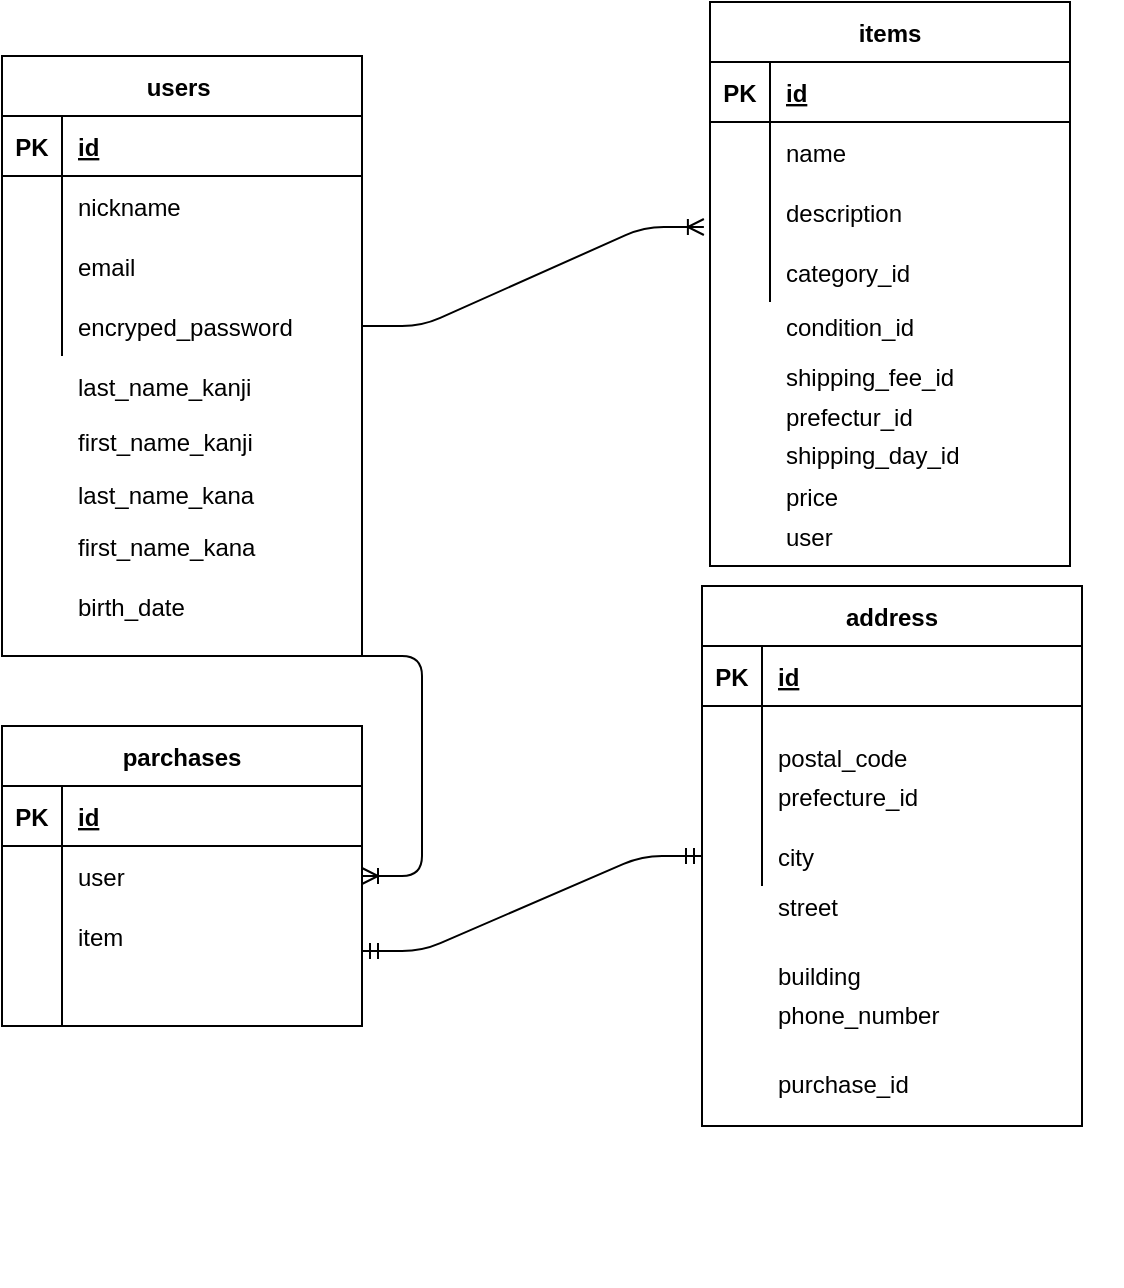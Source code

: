 <mxfile>
    <diagram id="QzKg0W-aCAbnf5n8gHCa" name="ページ1">
        <mxGraphModel dx="1188" dy="561" grid="1" gridSize="10" guides="1" tooltips="1" connect="1" arrows="1" fold="1" page="1" pageScale="1" pageWidth="827" pageHeight="1169" math="0" shadow="0">
            <root>
                <mxCell id="0"/>
                <mxCell id="1" parent="0"/>
                <mxCell id="c6RI3bk43dYXP0PyxnaF-76" value="" style="group" vertex="1" connectable="0" parent="1">
                    <mxGeometry x="60" y="105" width="190" height="615" as="geometry"/>
                </mxCell>
                <mxCell id="c6RI3bk43dYXP0PyxnaF-34" value="users " style="shape=table;startSize=30;container=1;collapsible=1;childLayout=tableLayout;fixedRows=1;rowLines=0;fontStyle=1;align=center;resizeLast=1;" vertex="1" parent="c6RI3bk43dYXP0PyxnaF-76">
                    <mxGeometry width="180" height="300" as="geometry"/>
                </mxCell>
                <mxCell id="c6RI3bk43dYXP0PyxnaF-35" value="" style="shape=tableRow;horizontal=0;startSize=0;swimlaneHead=0;swimlaneBody=0;fillColor=none;collapsible=0;dropTarget=0;points=[[0,0.5],[1,0.5]];portConstraint=eastwest;top=0;left=0;right=0;bottom=1;" vertex="1" parent="c6RI3bk43dYXP0PyxnaF-34">
                    <mxGeometry y="30" width="180" height="30" as="geometry"/>
                </mxCell>
                <mxCell id="c6RI3bk43dYXP0PyxnaF-36" value="PK" style="shape=partialRectangle;connectable=0;fillColor=none;top=0;left=0;bottom=0;right=0;fontStyle=1;overflow=hidden;" vertex="1" parent="c6RI3bk43dYXP0PyxnaF-35">
                    <mxGeometry width="30" height="30" as="geometry">
                        <mxRectangle width="30" height="30" as="alternateBounds"/>
                    </mxGeometry>
                </mxCell>
                <mxCell id="c6RI3bk43dYXP0PyxnaF-37" value="id" style="shape=partialRectangle;connectable=0;fillColor=none;top=0;left=0;bottom=0;right=0;align=left;spacingLeft=6;fontStyle=5;overflow=hidden;" vertex="1" parent="c6RI3bk43dYXP0PyxnaF-35">
                    <mxGeometry x="30" width="150" height="30" as="geometry">
                        <mxRectangle width="150" height="30" as="alternateBounds"/>
                    </mxGeometry>
                </mxCell>
                <mxCell id="c6RI3bk43dYXP0PyxnaF-38" value="" style="shape=tableRow;horizontal=0;startSize=0;swimlaneHead=0;swimlaneBody=0;fillColor=none;collapsible=0;dropTarget=0;points=[[0,0.5],[1,0.5]];portConstraint=eastwest;top=0;left=0;right=0;bottom=0;" vertex="1" parent="c6RI3bk43dYXP0PyxnaF-34">
                    <mxGeometry y="60" width="180" height="30" as="geometry"/>
                </mxCell>
                <mxCell id="c6RI3bk43dYXP0PyxnaF-39" value="" style="shape=partialRectangle;connectable=0;fillColor=none;top=0;left=0;bottom=0;right=0;editable=1;overflow=hidden;" vertex="1" parent="c6RI3bk43dYXP0PyxnaF-38">
                    <mxGeometry width="30" height="30" as="geometry">
                        <mxRectangle width="30" height="30" as="alternateBounds"/>
                    </mxGeometry>
                </mxCell>
                <mxCell id="c6RI3bk43dYXP0PyxnaF-40" value="nickname   " style="shape=partialRectangle;connectable=0;fillColor=none;top=0;left=0;bottom=0;right=0;align=left;spacingLeft=6;overflow=hidden;" vertex="1" parent="c6RI3bk43dYXP0PyxnaF-38">
                    <mxGeometry x="30" width="150" height="30" as="geometry">
                        <mxRectangle width="150" height="30" as="alternateBounds"/>
                    </mxGeometry>
                </mxCell>
                <mxCell id="c6RI3bk43dYXP0PyxnaF-41" value="" style="shape=tableRow;horizontal=0;startSize=0;swimlaneHead=0;swimlaneBody=0;fillColor=none;collapsible=0;dropTarget=0;points=[[0,0.5],[1,0.5]];portConstraint=eastwest;top=0;left=0;right=0;bottom=0;" vertex="1" parent="c6RI3bk43dYXP0PyxnaF-34">
                    <mxGeometry y="90" width="180" height="30" as="geometry"/>
                </mxCell>
                <mxCell id="c6RI3bk43dYXP0PyxnaF-42" value="" style="shape=partialRectangle;connectable=0;fillColor=none;top=0;left=0;bottom=0;right=0;editable=1;overflow=hidden;" vertex="1" parent="c6RI3bk43dYXP0PyxnaF-41">
                    <mxGeometry width="30" height="30" as="geometry">
                        <mxRectangle width="30" height="30" as="alternateBounds"/>
                    </mxGeometry>
                </mxCell>
                <mxCell id="c6RI3bk43dYXP0PyxnaF-43" value="email" style="shape=partialRectangle;connectable=0;fillColor=none;top=0;left=0;bottom=0;right=0;align=left;spacingLeft=6;overflow=hidden;" vertex="1" parent="c6RI3bk43dYXP0PyxnaF-41">
                    <mxGeometry x="30" width="150" height="30" as="geometry">
                        <mxRectangle width="150" height="30" as="alternateBounds"/>
                    </mxGeometry>
                </mxCell>
                <mxCell id="c6RI3bk43dYXP0PyxnaF-44" value="" style="shape=tableRow;horizontal=0;startSize=0;swimlaneHead=0;swimlaneBody=0;fillColor=none;collapsible=0;dropTarget=0;points=[[0,0.5],[1,0.5]];portConstraint=eastwest;top=0;left=0;right=0;bottom=0;" vertex="1" parent="c6RI3bk43dYXP0PyxnaF-34">
                    <mxGeometry y="120" width="180" height="30" as="geometry"/>
                </mxCell>
                <mxCell id="c6RI3bk43dYXP0PyxnaF-45" value="" style="shape=partialRectangle;connectable=0;fillColor=none;top=0;left=0;bottom=0;right=0;editable=1;overflow=hidden;" vertex="1" parent="c6RI3bk43dYXP0PyxnaF-44">
                    <mxGeometry width="30" height="30" as="geometry">
                        <mxRectangle width="30" height="30" as="alternateBounds"/>
                    </mxGeometry>
                </mxCell>
                <mxCell id="c6RI3bk43dYXP0PyxnaF-46" value="encryped_password" style="shape=partialRectangle;connectable=0;fillColor=none;top=0;left=0;bottom=0;right=0;align=left;spacingLeft=6;overflow=hidden;" vertex="1" parent="c6RI3bk43dYXP0PyxnaF-44">
                    <mxGeometry x="30" width="150" height="30" as="geometry">
                        <mxRectangle width="150" height="30" as="alternateBounds"/>
                    </mxGeometry>
                </mxCell>
                <mxCell id="c6RI3bk43dYXP0PyxnaF-73" value="last_name_kanji" style="shape=partialRectangle;connectable=0;fillColor=none;top=0;left=0;bottom=0;right=0;align=left;spacingLeft=6;overflow=hidden;" vertex="1" parent="c6RI3bk43dYXP0PyxnaF-76">
                    <mxGeometry x="30" y="144.998" width="150" height="39.828" as="geometry">
                        <mxRectangle width="150" height="30" as="alternateBounds"/>
                    </mxGeometry>
                </mxCell>
                <mxCell id="c6RI3bk43dYXP0PyxnaF-74" value="" style="shape=partialRectangle;connectable=0;fillColor=none;top=0;left=0;bottom=0;right=0;align=left;spacingLeft=6;overflow=hidden;" vertex="1" parent="c6RI3bk43dYXP0PyxnaF-76">
                    <mxGeometry x="30" y="238.966" width="150" height="39.828" as="geometry">
                        <mxRectangle width="150" height="30" as="alternateBounds"/>
                    </mxGeometry>
                </mxCell>
                <mxCell id="c6RI3bk43dYXP0PyxnaF-116" value="last_name_kana" style="shape=partialRectangle;connectable=0;fillColor=none;top=0;left=0;bottom=0;right=0;align=left;spacingLeft=6;overflow=hidden;" vertex="1" parent="c6RI3bk43dYXP0PyxnaF-76">
                    <mxGeometry x="30" y="199.136" width="150" height="39.828" as="geometry">
                        <mxRectangle width="150" height="30" as="alternateBounds"/>
                    </mxGeometry>
                </mxCell>
                <mxCell id="c6RI3bk43dYXP0PyxnaF-117" value="birth_date" style="shape=partialRectangle;connectable=0;fillColor=none;top=0;left=0;bottom=0;right=0;align=left;spacingLeft=6;overflow=hidden;" vertex="1" parent="c6RI3bk43dYXP0PyxnaF-76">
                    <mxGeometry x="30" y="255.003" width="150" height="39.828" as="geometry">
                        <mxRectangle width="150" height="30" as="alternateBounds"/>
                    </mxGeometry>
                </mxCell>
                <mxCell id="c6RI3bk43dYXP0PyxnaF-128" value="first_name_kanji" style="shape=partialRectangle;connectable=0;fillColor=none;top=0;left=0;bottom=0;right=0;align=left;spacingLeft=6;overflow=hidden;" vertex="1" parent="c6RI3bk43dYXP0PyxnaF-76">
                    <mxGeometry x="30" y="172.588" width="150" height="39.828" as="geometry">
                        <mxRectangle width="150" height="30" as="alternateBounds"/>
                    </mxGeometry>
                </mxCell>
                <mxCell id="c6RI3bk43dYXP0PyxnaF-129" value="first_name_kana" style="shape=partialRectangle;connectable=0;fillColor=none;top=0;left=0;bottom=0;right=0;align=left;spacingLeft=6;overflow=hidden;" vertex="1" parent="c6RI3bk43dYXP0PyxnaF-76">
                    <mxGeometry x="30" y="224.996" width="150" height="39.828" as="geometry">
                        <mxRectangle width="150" height="30" as="alternateBounds"/>
                    </mxGeometry>
                </mxCell>
                <mxCell id="c6RI3bk43dYXP0PyxnaF-82" value="" style="group" vertex="1" connectable="0" parent="c6RI3bk43dYXP0PyxnaF-76">
                    <mxGeometry y="335" width="180" height="280" as="geometry"/>
                </mxCell>
                <mxCell id="c6RI3bk43dYXP0PyxnaF-83" value="parchases" style="shape=table;startSize=30;container=1;collapsible=1;childLayout=tableLayout;fixedRows=1;rowLines=0;fontStyle=1;align=center;resizeLast=1;" vertex="1" parent="c6RI3bk43dYXP0PyxnaF-82">
                    <mxGeometry width="180" height="150" as="geometry"/>
                </mxCell>
                <mxCell id="c6RI3bk43dYXP0PyxnaF-84" value="" style="shape=tableRow;horizontal=0;startSize=0;swimlaneHead=0;swimlaneBody=0;fillColor=none;collapsible=0;dropTarget=0;points=[[0,0.5],[1,0.5]];portConstraint=eastwest;top=0;left=0;right=0;bottom=1;" vertex="1" parent="c6RI3bk43dYXP0PyxnaF-83">
                    <mxGeometry y="30" width="180" height="30" as="geometry"/>
                </mxCell>
                <mxCell id="c6RI3bk43dYXP0PyxnaF-85" value="PK" style="shape=partialRectangle;connectable=0;fillColor=none;top=0;left=0;bottom=0;right=0;fontStyle=1;overflow=hidden;" vertex="1" parent="c6RI3bk43dYXP0PyxnaF-84">
                    <mxGeometry width="30" height="30" as="geometry">
                        <mxRectangle width="30" height="30" as="alternateBounds"/>
                    </mxGeometry>
                </mxCell>
                <mxCell id="c6RI3bk43dYXP0PyxnaF-86" value="id" style="shape=partialRectangle;connectable=0;fillColor=none;top=0;left=0;bottom=0;right=0;align=left;spacingLeft=6;fontStyle=5;overflow=hidden;" vertex="1" parent="c6RI3bk43dYXP0PyxnaF-84">
                    <mxGeometry x="30" width="150" height="30" as="geometry">
                        <mxRectangle width="150" height="30" as="alternateBounds"/>
                    </mxGeometry>
                </mxCell>
                <mxCell id="c6RI3bk43dYXP0PyxnaF-87" value="" style="shape=tableRow;horizontal=0;startSize=0;swimlaneHead=0;swimlaneBody=0;fillColor=none;collapsible=0;dropTarget=0;points=[[0,0.5],[1,0.5]];portConstraint=eastwest;top=0;left=0;right=0;bottom=0;" vertex="1" parent="c6RI3bk43dYXP0PyxnaF-83">
                    <mxGeometry y="60" width="180" height="30" as="geometry"/>
                </mxCell>
                <mxCell id="c6RI3bk43dYXP0PyxnaF-88" value="" style="shape=partialRectangle;connectable=0;fillColor=none;top=0;left=0;bottom=0;right=0;editable=1;overflow=hidden;" vertex="1" parent="c6RI3bk43dYXP0PyxnaF-87">
                    <mxGeometry width="30" height="30" as="geometry">
                        <mxRectangle width="30" height="30" as="alternateBounds"/>
                    </mxGeometry>
                </mxCell>
                <mxCell id="c6RI3bk43dYXP0PyxnaF-89" value="user" style="shape=partialRectangle;connectable=0;fillColor=none;top=0;left=0;bottom=0;right=0;align=left;spacingLeft=6;overflow=hidden;" vertex="1" parent="c6RI3bk43dYXP0PyxnaF-87">
                    <mxGeometry x="30" width="150" height="30" as="geometry">
                        <mxRectangle width="150" height="30" as="alternateBounds"/>
                    </mxGeometry>
                </mxCell>
                <mxCell id="c6RI3bk43dYXP0PyxnaF-90" value="" style="shape=tableRow;horizontal=0;startSize=0;swimlaneHead=0;swimlaneBody=0;fillColor=none;collapsible=0;dropTarget=0;points=[[0,0.5],[1,0.5]];portConstraint=eastwest;top=0;left=0;right=0;bottom=0;" vertex="1" parent="c6RI3bk43dYXP0PyxnaF-83">
                    <mxGeometry y="90" width="180" height="30" as="geometry"/>
                </mxCell>
                <mxCell id="c6RI3bk43dYXP0PyxnaF-91" value="" style="shape=partialRectangle;connectable=0;fillColor=none;top=0;left=0;bottom=0;right=0;editable=1;overflow=hidden;" vertex="1" parent="c6RI3bk43dYXP0PyxnaF-90">
                    <mxGeometry width="30" height="30" as="geometry">
                        <mxRectangle width="30" height="30" as="alternateBounds"/>
                    </mxGeometry>
                </mxCell>
                <mxCell id="c6RI3bk43dYXP0PyxnaF-92" value="item" style="shape=partialRectangle;connectable=0;fillColor=none;top=0;left=0;bottom=0;right=0;align=left;spacingLeft=6;overflow=hidden;" vertex="1" parent="c6RI3bk43dYXP0PyxnaF-90">
                    <mxGeometry x="30" width="150" height="30" as="geometry">
                        <mxRectangle width="150" height="30" as="alternateBounds"/>
                    </mxGeometry>
                </mxCell>
                <mxCell id="c6RI3bk43dYXP0PyxnaF-93" value="" style="shape=tableRow;horizontal=0;startSize=0;swimlaneHead=0;swimlaneBody=0;fillColor=none;collapsible=0;dropTarget=0;points=[[0,0.5],[1,0.5]];portConstraint=eastwest;top=0;left=0;right=0;bottom=0;" vertex="1" parent="c6RI3bk43dYXP0PyxnaF-83">
                    <mxGeometry y="120" width="180" height="30" as="geometry"/>
                </mxCell>
                <mxCell id="c6RI3bk43dYXP0PyxnaF-94" value="" style="shape=partialRectangle;connectable=0;fillColor=none;top=0;left=0;bottom=0;right=0;editable=1;overflow=hidden;" vertex="1" parent="c6RI3bk43dYXP0PyxnaF-93">
                    <mxGeometry width="30" height="30" as="geometry">
                        <mxRectangle width="30" height="30" as="alternateBounds"/>
                    </mxGeometry>
                </mxCell>
                <mxCell id="c6RI3bk43dYXP0PyxnaF-95" value="" style="shape=partialRectangle;connectable=0;fillColor=none;top=0;left=0;bottom=0;right=0;align=left;spacingLeft=6;overflow=hidden;" vertex="1" parent="c6RI3bk43dYXP0PyxnaF-93">
                    <mxGeometry x="30" width="150" height="30" as="geometry">
                        <mxRectangle width="150" height="30" as="alternateBounds"/>
                    </mxGeometry>
                </mxCell>
                <mxCell id="c6RI3bk43dYXP0PyxnaF-96" value="" style="shape=partialRectangle;connectable=0;fillColor=none;top=0;left=0;bottom=0;right=0;align=left;spacingLeft=6;overflow=hidden;" vertex="1" parent="c6RI3bk43dYXP0PyxnaF-82">
                    <mxGeometry x="30" y="145" width="150" height="30" as="geometry">
                        <mxRectangle width="150" height="30" as="alternateBounds"/>
                    </mxGeometry>
                </mxCell>
                <mxCell id="c6RI3bk43dYXP0PyxnaF-125" value="" style="edgeStyle=entityRelationEdgeStyle;fontSize=12;html=1;endArrow=ERoneToMany;exitX=1;exitY=1;exitDx=0;exitDy=0;" edge="1" parent="c6RI3bk43dYXP0PyxnaF-76" source="c6RI3bk43dYXP0PyxnaF-34" target="c6RI3bk43dYXP0PyxnaF-83">
                    <mxGeometry width="100" height="100" relative="1" as="geometry">
                        <mxPoint x="100" y="235" as="sourcePoint"/>
                        <mxPoint x="-20" y="435" as="targetPoint"/>
                    </mxGeometry>
                </mxCell>
                <mxCell id="c6RI3bk43dYXP0PyxnaF-78" value="" style="shape=partialRectangle;connectable=0;fillColor=none;top=0;left=0;bottom=0;right=0;align=left;spacingLeft=6;overflow=hidden;" vertex="1" parent="1">
                    <mxGeometry x="310" y="320" width="150" height="30" as="geometry">
                        <mxRectangle width="150" height="30" as="alternateBounds"/>
                    </mxGeometry>
                </mxCell>
                <mxCell id="c6RI3bk43dYXP0PyxnaF-81" value="" style="group" vertex="1" connectable="0" parent="1">
                    <mxGeometry x="414" y="80" width="180" height="290" as="geometry"/>
                </mxCell>
                <mxCell id="c6RI3bk43dYXP0PyxnaF-77" value="condition_id" style="shape=partialRectangle;connectable=0;fillColor=none;top=0;left=0;bottom=0;right=0;align=left;spacingLeft=6;overflow=hidden;" vertex="1" parent="c6RI3bk43dYXP0PyxnaF-81">
                    <mxGeometry x="30" y="145" width="150" height="30" as="geometry">
                        <mxRectangle width="150" height="30" as="alternateBounds"/>
                    </mxGeometry>
                </mxCell>
                <mxCell id="c6RI3bk43dYXP0PyxnaF-79" value="price" style="shape=partialRectangle;connectable=0;fillColor=none;top=0;left=0;bottom=0;right=0;align=left;spacingLeft=6;overflow=hidden;" vertex="1" parent="c6RI3bk43dYXP0PyxnaF-81">
                    <mxGeometry x="30" y="230" width="150" height="30" as="geometry">
                        <mxRectangle width="150" height="30" as="alternateBounds"/>
                    </mxGeometry>
                </mxCell>
                <mxCell id="c6RI3bk43dYXP0PyxnaF-80" value="user" style="shape=partialRectangle;connectable=0;fillColor=none;top=0;left=0;bottom=0;right=0;align=left;spacingLeft=6;overflow=hidden;" vertex="1" parent="c6RI3bk43dYXP0PyxnaF-81">
                    <mxGeometry x="30" y="250" width="150" height="30" as="geometry">
                        <mxRectangle width="150" height="30" as="alternateBounds"/>
                    </mxGeometry>
                </mxCell>
                <mxCell id="c6RI3bk43dYXP0PyxnaF-120" value="" style="shape=partialRectangle;connectable=0;fillColor=none;top=0;left=0;bottom=0;right=0;align=left;spacingLeft=6;overflow=hidden;" vertex="1" parent="c6RI3bk43dYXP0PyxnaF-81">
                    <mxGeometry x="-94" y="260" width="150" height="30" as="geometry">
                        <mxRectangle width="150" height="30" as="alternateBounds"/>
                    </mxGeometry>
                </mxCell>
                <mxCell id="c6RI3bk43dYXP0PyxnaF-130" value="shipping_fee_id" style="shape=partialRectangle;connectable=0;fillColor=none;top=0;left=0;bottom=0;right=0;align=left;spacingLeft=6;overflow=hidden;" vertex="1" parent="c6RI3bk43dYXP0PyxnaF-81">
                    <mxGeometry x="30" y="170" width="150" height="30" as="geometry">
                        <mxRectangle width="150" height="30" as="alternateBounds"/>
                    </mxGeometry>
                </mxCell>
                <mxCell id="c6RI3bk43dYXP0PyxnaF-131" value="prefectur_id" style="shape=partialRectangle;connectable=0;fillColor=none;top=0;left=0;bottom=0;right=0;align=left;spacingLeft=6;overflow=hidden;" vertex="1" parent="c6RI3bk43dYXP0PyxnaF-81">
                    <mxGeometry x="30" y="190" width="150" height="30" as="geometry">
                        <mxRectangle width="150" height="30" as="alternateBounds"/>
                    </mxGeometry>
                </mxCell>
                <mxCell id="c6RI3bk43dYXP0PyxnaF-99" value="" style="group" vertex="1" connectable="0" parent="1">
                    <mxGeometry x="410" y="370" width="210" height="320" as="geometry"/>
                </mxCell>
                <mxCell id="c6RI3bk43dYXP0PyxnaF-100" value="address" style="shape=table;startSize=30;container=1;collapsible=1;childLayout=tableLayout;fixedRows=1;rowLines=0;fontStyle=1;align=center;resizeLast=1;" vertex="1" parent="c6RI3bk43dYXP0PyxnaF-99">
                    <mxGeometry width="190" height="270" as="geometry"/>
                </mxCell>
                <mxCell id="c6RI3bk43dYXP0PyxnaF-101" value="" style="shape=tableRow;horizontal=0;startSize=0;swimlaneHead=0;swimlaneBody=0;fillColor=none;collapsible=0;dropTarget=0;points=[[0,0.5],[1,0.5]];portConstraint=eastwest;top=0;left=0;right=0;bottom=1;" vertex="1" parent="c6RI3bk43dYXP0PyxnaF-100">
                    <mxGeometry y="30" width="190" height="30" as="geometry"/>
                </mxCell>
                <mxCell id="c6RI3bk43dYXP0PyxnaF-102" value="PK" style="shape=partialRectangle;connectable=0;fillColor=none;top=0;left=0;bottom=0;right=0;fontStyle=1;overflow=hidden;" vertex="1" parent="c6RI3bk43dYXP0PyxnaF-101">
                    <mxGeometry width="30" height="30" as="geometry">
                        <mxRectangle width="30" height="30" as="alternateBounds"/>
                    </mxGeometry>
                </mxCell>
                <mxCell id="c6RI3bk43dYXP0PyxnaF-103" value="id" style="shape=partialRectangle;connectable=0;fillColor=none;top=0;left=0;bottom=0;right=0;align=left;spacingLeft=6;fontStyle=5;overflow=hidden;" vertex="1" parent="c6RI3bk43dYXP0PyxnaF-101">
                    <mxGeometry x="30" width="160" height="30" as="geometry">
                        <mxRectangle width="160" height="30" as="alternateBounds"/>
                    </mxGeometry>
                </mxCell>
                <mxCell id="c6RI3bk43dYXP0PyxnaF-107" value="" style="shape=tableRow;horizontal=0;startSize=0;swimlaneHead=0;swimlaneBody=0;fillColor=none;collapsible=0;dropTarget=0;points=[[0,0.5],[1,0.5]];portConstraint=eastwest;top=0;left=0;right=0;bottom=0;" vertex="1" parent="c6RI3bk43dYXP0PyxnaF-100">
                    <mxGeometry y="60" width="190" height="30" as="geometry"/>
                </mxCell>
                <mxCell id="c6RI3bk43dYXP0PyxnaF-108" value="" style="shape=partialRectangle;connectable=0;fillColor=none;top=0;left=0;bottom=0;right=0;editable=1;overflow=hidden;" vertex="1" parent="c6RI3bk43dYXP0PyxnaF-107">
                    <mxGeometry width="30" height="30" as="geometry">
                        <mxRectangle width="30" height="30" as="alternateBounds"/>
                    </mxGeometry>
                </mxCell>
                <mxCell id="c6RI3bk43dYXP0PyxnaF-109" value="" style="shape=partialRectangle;connectable=0;fillColor=none;top=0;left=0;bottom=0;right=0;align=left;spacingLeft=6;overflow=hidden;" vertex="1" parent="c6RI3bk43dYXP0PyxnaF-107">
                    <mxGeometry x="30" width="160" height="30" as="geometry">
                        <mxRectangle width="160" height="30" as="alternateBounds"/>
                    </mxGeometry>
                </mxCell>
                <mxCell id="c6RI3bk43dYXP0PyxnaF-110" value="" style="shape=tableRow;horizontal=0;startSize=0;swimlaneHead=0;swimlaneBody=0;fillColor=none;collapsible=0;dropTarget=0;points=[[0,0.5],[1,0.5]];portConstraint=eastwest;top=0;left=0;right=0;bottom=0;" vertex="1" parent="c6RI3bk43dYXP0PyxnaF-100">
                    <mxGeometry y="90" width="190" height="30" as="geometry"/>
                </mxCell>
                <mxCell id="c6RI3bk43dYXP0PyxnaF-111" value="" style="shape=partialRectangle;connectable=0;fillColor=none;top=0;left=0;bottom=0;right=0;editable=1;overflow=hidden;" vertex="1" parent="c6RI3bk43dYXP0PyxnaF-110">
                    <mxGeometry width="30" height="30" as="geometry">
                        <mxRectangle width="30" height="30" as="alternateBounds"/>
                    </mxGeometry>
                </mxCell>
                <mxCell id="c6RI3bk43dYXP0PyxnaF-112" value="prefecture_id" style="shape=partialRectangle;connectable=0;fillColor=none;top=0;left=0;bottom=0;right=0;align=left;spacingLeft=6;overflow=hidden;" vertex="1" parent="c6RI3bk43dYXP0PyxnaF-110">
                    <mxGeometry x="30" width="160" height="30" as="geometry">
                        <mxRectangle width="160" height="30" as="alternateBounds"/>
                    </mxGeometry>
                </mxCell>
                <mxCell id="c6RI3bk43dYXP0PyxnaF-104" value="" style="shape=tableRow;horizontal=0;startSize=0;swimlaneHead=0;swimlaneBody=0;fillColor=none;collapsible=0;dropTarget=0;points=[[0,0.5],[1,0.5]];portConstraint=eastwest;top=0;left=0;right=0;bottom=0;" vertex="1" parent="c6RI3bk43dYXP0PyxnaF-100">
                    <mxGeometry y="120" width="190" height="30" as="geometry"/>
                </mxCell>
                <mxCell id="c6RI3bk43dYXP0PyxnaF-105" value="" style="shape=partialRectangle;connectable=0;fillColor=none;top=0;left=0;bottom=0;right=0;editable=1;overflow=hidden;" vertex="1" parent="c6RI3bk43dYXP0PyxnaF-104">
                    <mxGeometry width="30" height="30" as="geometry">
                        <mxRectangle width="30" height="30" as="alternateBounds"/>
                    </mxGeometry>
                </mxCell>
                <mxCell id="c6RI3bk43dYXP0PyxnaF-106" value="city" style="shape=partialRectangle;connectable=0;fillColor=none;top=0;left=0;bottom=0;right=0;align=left;spacingLeft=6;overflow=hidden;" vertex="1" parent="c6RI3bk43dYXP0PyxnaF-104">
                    <mxGeometry x="30" width="160" height="30" as="geometry">
                        <mxRectangle width="160" height="30" as="alternateBounds"/>
                    </mxGeometry>
                </mxCell>
                <mxCell id="c6RI3bk43dYXP0PyxnaF-113" value="postal_code" style="shape=partialRectangle;connectable=0;fillColor=none;top=0;left=0;bottom=0;right=0;align=left;spacingLeft=6;overflow=hidden;" vertex="1" parent="c6RI3bk43dYXP0PyxnaF-99">
                    <mxGeometry x="30" y="68.571" width="150" height="34.286" as="geometry">
                        <mxRectangle width="150" height="30" as="alternateBounds"/>
                    </mxGeometry>
                </mxCell>
                <mxCell id="c6RI3bk43dYXP0PyxnaF-114" value="street" style="shape=partialRectangle;connectable=0;fillColor=none;top=0;left=0;bottom=0;right=0;align=left;spacingLeft=6;overflow=hidden;" vertex="1" parent="c6RI3bk43dYXP0PyxnaF-99">
                    <mxGeometry x="30" y="142.859" width="150" height="34.286" as="geometry">
                        <mxRectangle width="150" height="30" as="alternateBounds"/>
                    </mxGeometry>
                </mxCell>
                <mxCell id="c6RI3bk43dYXP0PyxnaF-115" value="building" style="shape=partialRectangle;connectable=0;fillColor=none;top=0;left=0;bottom=0;right=0;align=left;spacingLeft=6;overflow=hidden;" vertex="1" parent="c6RI3bk43dYXP0PyxnaF-99">
                    <mxGeometry x="30" y="177.149" width="150" height="34.286" as="geometry">
                        <mxRectangle width="150" height="30" as="alternateBounds"/>
                    </mxGeometry>
                </mxCell>
                <mxCell id="c6RI3bk43dYXP0PyxnaF-118" value="phone_number" style="shape=partialRectangle;connectable=0;fillColor=none;top=0;left=0;bottom=0;right=0;align=left;spacingLeft=6;overflow=hidden;" vertex="1" parent="c6RI3bk43dYXP0PyxnaF-99">
                    <mxGeometry x="30" y="197" width="150" height="34.286" as="geometry">
                        <mxRectangle width="150" height="30" as="alternateBounds"/>
                    </mxGeometry>
                </mxCell>
                <mxCell id="c6RI3bk43dYXP0PyxnaF-119" value="purchase_id" style="shape=partialRectangle;connectable=0;fillColor=none;top=0;left=0;bottom=0;right=0;align=left;spacingLeft=6;overflow=hidden;" vertex="1" parent="c6RI3bk43dYXP0PyxnaF-99">
                    <mxGeometry x="30" y="231.286" width="150" height="34.286" as="geometry">
                        <mxRectangle width="150" height="30" as="alternateBounds"/>
                    </mxGeometry>
                </mxCell>
                <mxCell id="c6RI3bk43dYXP0PyxnaF-123" value="" style="edgeStyle=entityRelationEdgeStyle;fontSize=12;html=1;endArrow=ERoneToMany;exitX=1;exitY=0.5;exitDx=0;exitDy=0;entryX=-0.017;entryY=0.75;entryDx=0;entryDy=0;entryPerimeter=0;" edge="1" parent="1" source="c6RI3bk43dYXP0PyxnaF-44" target="c6RI3bk43dYXP0PyxnaF-28">
                    <mxGeometry width="100" height="100" relative="1" as="geometry">
                        <mxPoint x="280" y="310" as="sourcePoint"/>
                        <mxPoint x="370" y="550" as="targetPoint"/>
                    </mxGeometry>
                </mxCell>
                <mxCell id="c6RI3bk43dYXP0PyxnaF-127" value="" style="edgeStyle=entityRelationEdgeStyle;fontSize=12;html=1;endArrow=ERmandOne;startArrow=ERmandOne;exitX=1;exitY=0.75;exitDx=0;exitDy=0;entryX=0;entryY=0.5;entryDx=0;entryDy=0;" edge="1" parent="1" source="c6RI3bk43dYXP0PyxnaF-83" target="c6RI3bk43dYXP0PyxnaF-104">
                    <mxGeometry width="100" height="100" relative="1" as="geometry">
                        <mxPoint x="240" y="670" as="sourcePoint"/>
                        <mxPoint x="340" y="330" as="targetPoint"/>
                    </mxGeometry>
                </mxCell>
                <mxCell id="c6RI3bk43dYXP0PyxnaF-21" value="items" style="shape=table;startSize=30;container=1;collapsible=1;childLayout=tableLayout;fixedRows=1;rowLines=0;fontStyle=1;align=center;resizeLast=1;" vertex="1" parent="1">
                    <mxGeometry x="414" y="78" width="180" height="282" as="geometry"/>
                </mxCell>
                <mxCell id="c6RI3bk43dYXP0PyxnaF-22" value="" style="shape=tableRow;horizontal=0;startSize=0;swimlaneHead=0;swimlaneBody=0;fillColor=none;collapsible=0;dropTarget=0;points=[[0,0.5],[1,0.5]];portConstraint=eastwest;top=0;left=0;right=0;bottom=1;" vertex="1" parent="c6RI3bk43dYXP0PyxnaF-21">
                    <mxGeometry y="30" width="180" height="30" as="geometry"/>
                </mxCell>
                <mxCell id="c6RI3bk43dYXP0PyxnaF-23" value="PK" style="shape=partialRectangle;connectable=0;fillColor=none;top=0;left=0;bottom=0;right=0;fontStyle=1;overflow=hidden;" vertex="1" parent="c6RI3bk43dYXP0PyxnaF-22">
                    <mxGeometry width="30" height="30" as="geometry">
                        <mxRectangle width="30" height="30" as="alternateBounds"/>
                    </mxGeometry>
                </mxCell>
                <mxCell id="c6RI3bk43dYXP0PyxnaF-24" value="id" style="shape=partialRectangle;connectable=0;fillColor=none;top=0;left=0;bottom=0;right=0;align=left;spacingLeft=6;fontStyle=5;overflow=hidden;" vertex="1" parent="c6RI3bk43dYXP0PyxnaF-22">
                    <mxGeometry x="30" width="150" height="30" as="geometry">
                        <mxRectangle width="150" height="30" as="alternateBounds"/>
                    </mxGeometry>
                </mxCell>
                <mxCell id="c6RI3bk43dYXP0PyxnaF-25" value="" style="shape=tableRow;horizontal=0;startSize=0;swimlaneHead=0;swimlaneBody=0;fillColor=none;collapsible=0;dropTarget=0;points=[[0,0.5],[1,0.5]];portConstraint=eastwest;top=0;left=0;right=0;bottom=0;" vertex="1" parent="c6RI3bk43dYXP0PyxnaF-21">
                    <mxGeometry y="60" width="180" height="30" as="geometry"/>
                </mxCell>
                <mxCell id="c6RI3bk43dYXP0PyxnaF-26" value="" style="shape=partialRectangle;connectable=0;fillColor=none;top=0;left=0;bottom=0;right=0;editable=1;overflow=hidden;" vertex="1" parent="c6RI3bk43dYXP0PyxnaF-25">
                    <mxGeometry width="30" height="30" as="geometry">
                        <mxRectangle width="30" height="30" as="alternateBounds"/>
                    </mxGeometry>
                </mxCell>
                <mxCell id="c6RI3bk43dYXP0PyxnaF-27" value="name" style="shape=partialRectangle;connectable=0;fillColor=none;top=0;left=0;bottom=0;right=0;align=left;spacingLeft=6;overflow=hidden;" vertex="1" parent="c6RI3bk43dYXP0PyxnaF-25">
                    <mxGeometry x="30" width="150" height="30" as="geometry">
                        <mxRectangle width="150" height="30" as="alternateBounds"/>
                    </mxGeometry>
                </mxCell>
                <mxCell id="c6RI3bk43dYXP0PyxnaF-28" value="" style="shape=tableRow;horizontal=0;startSize=0;swimlaneHead=0;swimlaneBody=0;fillColor=none;collapsible=0;dropTarget=0;points=[[0,0.5],[1,0.5]];portConstraint=eastwest;top=0;left=0;right=0;bottom=0;" vertex="1" parent="c6RI3bk43dYXP0PyxnaF-21">
                    <mxGeometry y="90" width="180" height="30" as="geometry"/>
                </mxCell>
                <mxCell id="c6RI3bk43dYXP0PyxnaF-29" value="" style="shape=partialRectangle;connectable=0;fillColor=none;top=0;left=0;bottom=0;right=0;editable=1;overflow=hidden;" vertex="1" parent="c6RI3bk43dYXP0PyxnaF-28">
                    <mxGeometry width="30" height="30" as="geometry">
                        <mxRectangle width="30" height="30" as="alternateBounds"/>
                    </mxGeometry>
                </mxCell>
                <mxCell id="c6RI3bk43dYXP0PyxnaF-30" value="description" style="shape=partialRectangle;connectable=0;fillColor=none;top=0;left=0;bottom=0;right=0;align=left;spacingLeft=6;overflow=hidden;" vertex="1" parent="c6RI3bk43dYXP0PyxnaF-28">
                    <mxGeometry x="30" width="150" height="30" as="geometry">
                        <mxRectangle width="150" height="30" as="alternateBounds"/>
                    </mxGeometry>
                </mxCell>
                <mxCell id="c6RI3bk43dYXP0PyxnaF-31" value="" style="shape=tableRow;horizontal=0;startSize=0;swimlaneHead=0;swimlaneBody=0;fillColor=none;collapsible=0;dropTarget=0;points=[[0,0.5],[1,0.5]];portConstraint=eastwest;top=0;left=0;right=0;bottom=0;" vertex="1" parent="c6RI3bk43dYXP0PyxnaF-21">
                    <mxGeometry y="120" width="180" height="30" as="geometry"/>
                </mxCell>
                <mxCell id="c6RI3bk43dYXP0PyxnaF-32" value="" style="shape=partialRectangle;connectable=0;fillColor=none;top=0;left=0;bottom=0;right=0;editable=1;overflow=hidden;" vertex="1" parent="c6RI3bk43dYXP0PyxnaF-31">
                    <mxGeometry width="30" height="30" as="geometry">
                        <mxRectangle width="30" height="30" as="alternateBounds"/>
                    </mxGeometry>
                </mxCell>
                <mxCell id="c6RI3bk43dYXP0PyxnaF-33" value="category_id" style="shape=partialRectangle;connectable=0;fillColor=none;top=0;left=0;bottom=0;right=0;align=left;spacingLeft=6;overflow=hidden;" vertex="1" parent="c6RI3bk43dYXP0PyxnaF-31">
                    <mxGeometry x="30" width="150" height="30" as="geometry">
                        <mxRectangle width="150" height="30" as="alternateBounds"/>
                    </mxGeometry>
                </mxCell>
                <mxCell id="c6RI3bk43dYXP0PyxnaF-132" value="shipping_day_id" style="shape=partialRectangle;connectable=0;fillColor=none;top=0;left=0;bottom=0;right=0;align=left;spacingLeft=6;overflow=hidden;" vertex="1" parent="1">
                    <mxGeometry x="444" y="289" width="150" height="30" as="geometry">
                        <mxRectangle width="150" height="30" as="alternateBounds"/>
                    </mxGeometry>
                </mxCell>
            </root>
        </mxGraphModel>
    </diagram>
    <diagram id="8L4TmwVb20av1VsesdOV" name="ページ2">
        <mxGraphModel dx="595" dy="515" grid="1" gridSize="10" guides="1" tooltips="1" connect="1" arrows="1" fold="1" page="1" pageScale="1" pageWidth="827" pageHeight="1169" math="0" shadow="0">
            <root>
                <mxCell id="0"/>
                <mxCell id="1" parent="0"/>
            </root>
        </mxGraphModel>
    </diagram>
</mxfile>
